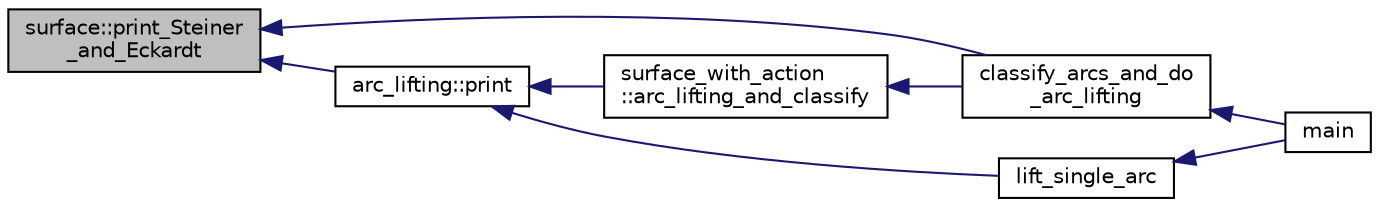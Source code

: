 digraph "surface::print_Steiner_and_Eckardt"
{
  edge [fontname="Helvetica",fontsize="10",labelfontname="Helvetica",labelfontsize="10"];
  node [fontname="Helvetica",fontsize="10",shape=record];
  rankdir="LR";
  Node4858 [label="surface::print_Steiner\l_and_Eckardt",height=0.2,width=0.4,color="black", fillcolor="grey75", style="filled", fontcolor="black"];
  Node4858 -> Node4859 [dir="back",color="midnightblue",fontsize="10",style="solid",fontname="Helvetica"];
  Node4859 [label="classify_arcs_and_do\l_arc_lifting",height=0.2,width=0.4,color="black", fillcolor="white", style="filled",URL="$d6/dc3/arc__lifting__main_8_c.html#afdd7be16f16b8c71e9a72fe5f6a0b59c"];
  Node4859 -> Node4860 [dir="back",color="midnightblue",fontsize="10",style="solid",fontname="Helvetica"];
  Node4860 [label="main",height=0.2,width=0.4,color="black", fillcolor="white", style="filled",URL="$d6/dc3/arc__lifting__main_8_c.html#a217dbf8b442f20279ea00b898af96f52"];
  Node4858 -> Node4861 [dir="back",color="midnightblue",fontsize="10",style="solid",fontname="Helvetica"];
  Node4861 [label="arc_lifting::print",height=0.2,width=0.4,color="black", fillcolor="white", style="filled",URL="$dc/db7/classarc__lifting.html#ae1609cb80720bc005f0fc3ea65150185"];
  Node4861 -> Node4862 [dir="back",color="midnightblue",fontsize="10",style="solid",fontname="Helvetica"];
  Node4862 [label="lift_single_arc",height=0.2,width=0.4,color="black", fillcolor="white", style="filled",URL="$d6/dc3/arc__lifting__main_8_c.html#a0bdc148f70112959722a40cf9758d54b"];
  Node4862 -> Node4860 [dir="back",color="midnightblue",fontsize="10",style="solid",fontname="Helvetica"];
  Node4861 -> Node4863 [dir="back",color="midnightblue",fontsize="10",style="solid",fontname="Helvetica"];
  Node4863 [label="surface_with_action\l::arc_lifting_and_classify",height=0.2,width=0.4,color="black", fillcolor="white", style="filled",URL="$d8/df9/classsurface__with__action.html#a62a3948f830c59e09ef94937650a07a4"];
  Node4863 -> Node4859 [dir="back",color="midnightblue",fontsize="10",style="solid",fontname="Helvetica"];
}
